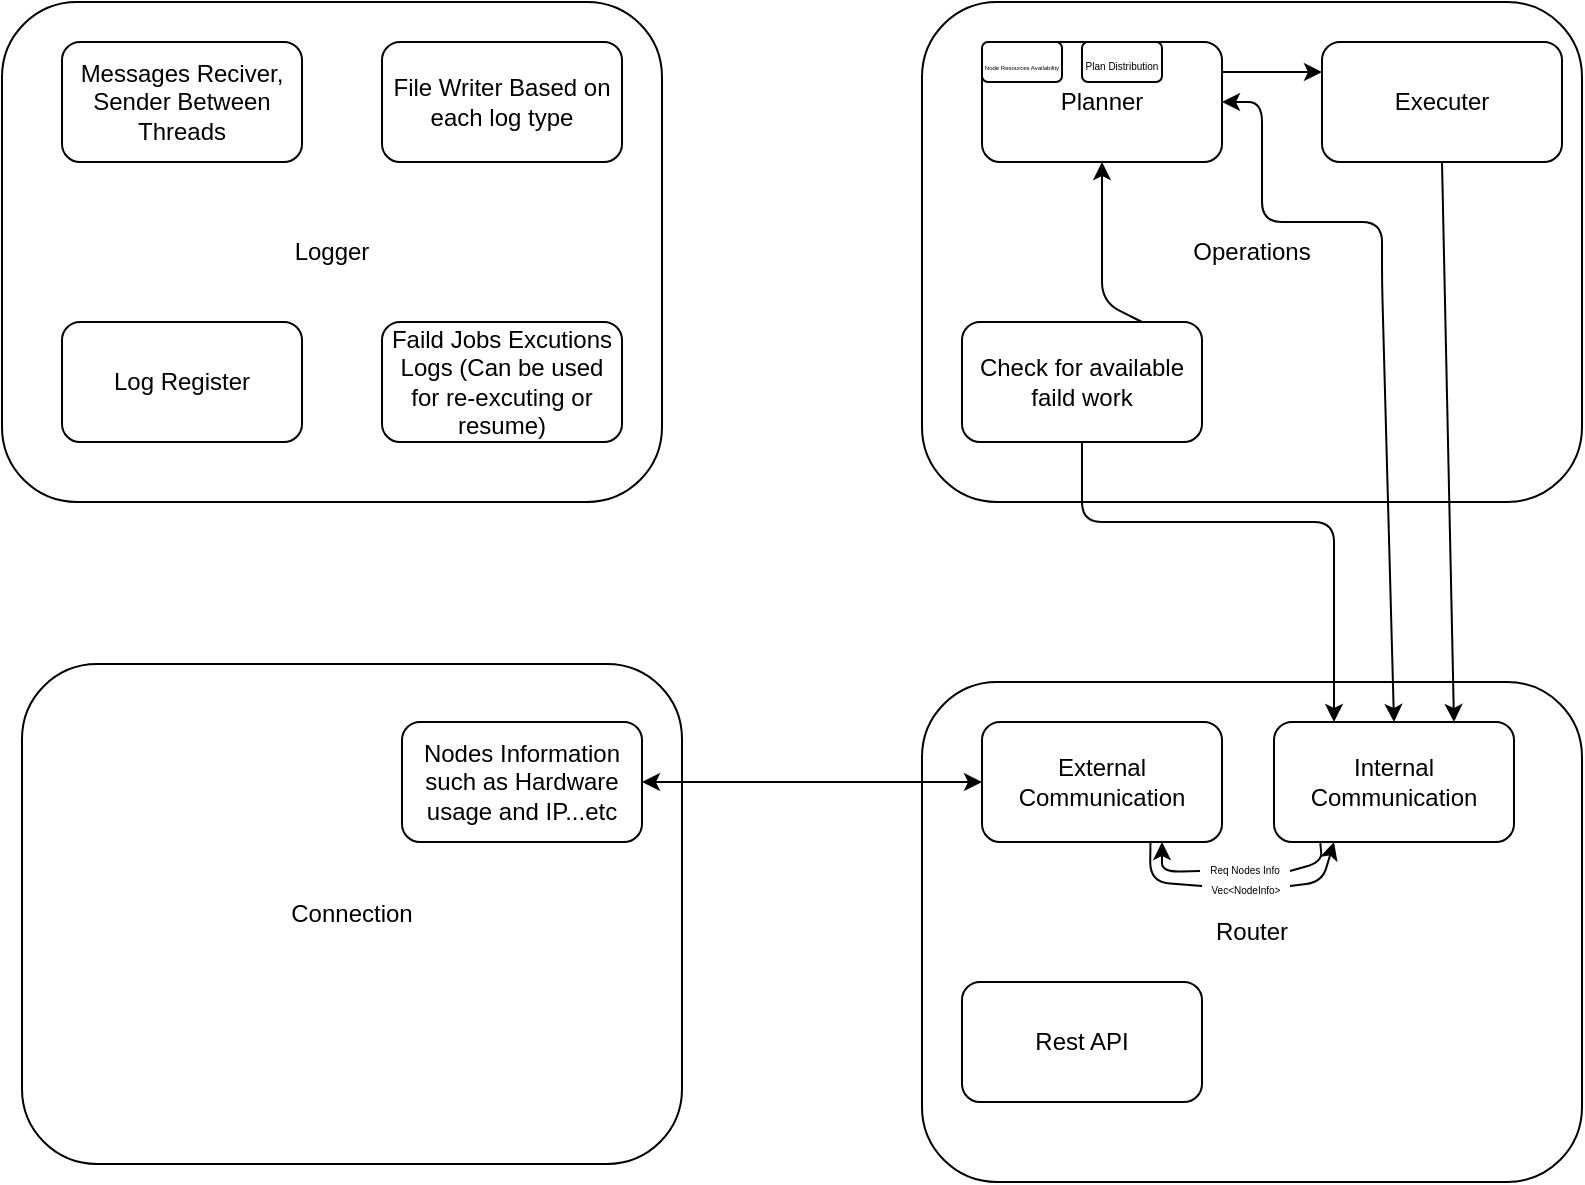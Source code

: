 <mxfile>
    <diagram id="m1WfhLTqZONC-ctuwcx7" name="Node-Objects">
        <mxGraphModel dx="827" dy="630" grid="1" gridSize="10" guides="1" tooltips="1" connect="1" arrows="1" fold="1" page="1" pageScale="1" pageWidth="850" pageHeight="1100" math="0" shadow="0">
            <root>
                <mxCell id="0"/>
                <mxCell id="1" parent="0"/>
                <mxCell id="cFG0UnMCOlfxXV0laVIx-5" value="Logger" style="rounded=1;whiteSpace=wrap;html=1;" parent="1" vertex="1">
                    <mxGeometry x="50" y="20" width="330" height="250" as="geometry"/>
                </mxCell>
                <mxCell id="cFG0UnMCOlfxXV0laVIx-6" value="Messages Reciver, Sender Between Threads" style="rounded=1;whiteSpace=wrap;html=1;" parent="1" vertex="1">
                    <mxGeometry x="80" y="40" width="120" height="60" as="geometry"/>
                </mxCell>
                <mxCell id="cFG0UnMCOlfxXV0laVIx-7" value="File Writer Based on each log type" style="rounded=1;whiteSpace=wrap;html=1;" parent="1" vertex="1">
                    <mxGeometry x="240" y="40" width="120" height="60" as="geometry"/>
                </mxCell>
                <mxCell id="cFG0UnMCOlfxXV0laVIx-8" value="Log Register" style="rounded=1;whiteSpace=wrap;html=1;" parent="1" vertex="1">
                    <mxGeometry x="80" y="180" width="120" height="60" as="geometry"/>
                </mxCell>
                <mxCell id="cFG0UnMCOlfxXV0laVIx-9" value="Operations" style="rounded=1;whiteSpace=wrap;html=1;" parent="1" vertex="1">
                    <mxGeometry x="510" y="20" width="330" height="250" as="geometry"/>
                </mxCell>
                <mxCell id="cFG0UnMCOlfxXV0laVIx-10" value="Router" style="rounded=1;whiteSpace=wrap;html=1;" parent="1" vertex="1">
                    <mxGeometry x="510" y="360" width="330" height="250" as="geometry"/>
                </mxCell>
                <mxCell id="cFG0UnMCOlfxXV0laVIx-11" value="Connection" style="rounded=1;whiteSpace=wrap;html=1;" parent="1" vertex="1">
                    <mxGeometry x="60" y="351" width="330" height="250" as="geometry"/>
                </mxCell>
                <mxCell id="cFG0UnMCOlfxXV0laVIx-12" value="Planner" style="rounded=1;whiteSpace=wrap;html=1;" parent="1" vertex="1">
                    <mxGeometry x="540" y="40" width="120" height="60" as="geometry"/>
                </mxCell>
                <mxCell id="cFG0UnMCOlfxXV0laVIx-13" value="&lt;font style=&quot;font-size: 3px;&quot;&gt;Node Resources Availability&lt;/font&gt;" style="rounded=1;whiteSpace=wrap;html=1;align=center;" parent="1" vertex="1">
                    <mxGeometry x="540" y="40" width="40" height="20" as="geometry"/>
                </mxCell>
                <mxCell id="cFG0UnMCOlfxXV0laVIx-14" value="&lt;font style=&quot;font-size: 5px;&quot;&gt;Plan Distribution&lt;/font&gt;" style="rounded=1;whiteSpace=wrap;html=1;align=center;" parent="1" vertex="1">
                    <mxGeometry x="590" y="40" width="40" height="20" as="geometry"/>
                </mxCell>
                <mxCell id="cFG0UnMCOlfxXV0laVIx-15" value="Executer" style="rounded=1;whiteSpace=wrap;html=1;" parent="1" vertex="1">
                    <mxGeometry x="710" y="40" width="120" height="60" as="geometry"/>
                </mxCell>
                <mxCell id="cFG0UnMCOlfxXV0laVIx-16" value="External Communication" style="rounded=1;whiteSpace=wrap;html=1;" parent="1" vertex="1">
                    <mxGeometry x="540" y="380" width="120" height="60" as="geometry"/>
                </mxCell>
                <mxCell id="cFG0UnMCOlfxXV0laVIx-17" value="Check for available faild work" style="rounded=1;whiteSpace=wrap;html=1;" parent="1" vertex="1">
                    <mxGeometry x="530" y="180" width="120" height="60" as="geometry"/>
                </mxCell>
                <mxCell id="cFG0UnMCOlfxXV0laVIx-18" value="Rest API" style="rounded=1;whiteSpace=wrap;html=1;" parent="1" vertex="1">
                    <mxGeometry x="530" y="510" width="120" height="60" as="geometry"/>
                </mxCell>
                <mxCell id="2CrzpqeXmywPTOVU9AA0-3" value="" style="endArrow=classic;startArrow=classic;html=1;entryX=1;entryY=0.5;entryDx=0;entryDy=0;exitX=0.5;exitY=0;exitDx=0;exitDy=0;" parent="1" source="2CrzpqeXmywPTOVU9AA0-12" target="cFG0UnMCOlfxXV0laVIx-12" edge="1">
                    <mxGeometry width="50" height="50" relative="1" as="geometry">
                        <mxPoint x="740" y="180" as="sourcePoint"/>
                        <mxPoint x="570" y="280" as="targetPoint"/>
                        <Array as="points">
                            <mxPoint x="740" y="160"/>
                            <mxPoint x="740" y="130"/>
                            <mxPoint x="680" y="130"/>
                            <mxPoint x="680" y="70"/>
                        </Array>
                    </mxGeometry>
                </mxCell>
                <mxCell id="2CrzpqeXmywPTOVU9AA0-4" value="" style="endArrow=classic;html=1;exitX=1;exitY=0.25;exitDx=0;exitDy=0;entryX=0;entryY=0.25;entryDx=0;entryDy=0;" parent="1" source="cFG0UnMCOlfxXV0laVIx-12" target="cFG0UnMCOlfxXV0laVIx-15" edge="1">
                    <mxGeometry width="50" height="50" relative="1" as="geometry">
                        <mxPoint x="570" y="170" as="sourcePoint"/>
                        <mxPoint x="620" y="120" as="targetPoint"/>
                    </mxGeometry>
                </mxCell>
                <mxCell id="2CrzpqeXmywPTOVU9AA0-5" value="" style="endArrow=classic;html=1;exitX=0.5;exitY=1;exitDx=0;exitDy=0;entryX=0.75;entryY=0;entryDx=0;entryDy=0;" parent="1" source="cFG0UnMCOlfxXV0laVIx-15" target="2CrzpqeXmywPTOVU9AA0-12" edge="1">
                    <mxGeometry width="50" height="50" relative="1" as="geometry">
                        <mxPoint x="710" y="170" as="sourcePoint"/>
                        <mxPoint x="770" y="180" as="targetPoint"/>
                    </mxGeometry>
                </mxCell>
                <mxCell id="2CrzpqeXmywPTOVU9AA0-6" value="" style="endArrow=classic;html=1;exitX=0.5;exitY=1;exitDx=0;exitDy=0;entryX=0.25;entryY=0;entryDx=0;entryDy=0;" parent="1" source="cFG0UnMCOlfxXV0laVIx-17" target="2CrzpqeXmywPTOVU9AA0-12" edge="1">
                    <mxGeometry width="50" height="50" relative="1" as="geometry">
                        <mxPoint x="600" y="340" as="sourcePoint"/>
                        <mxPoint x="680" y="210" as="targetPoint"/>
                        <Array as="points">
                            <mxPoint x="590" y="280"/>
                            <mxPoint x="716" y="280"/>
                        </Array>
                    </mxGeometry>
                </mxCell>
                <mxCell id="2CrzpqeXmywPTOVU9AA0-7" value="" style="endArrow=classic;html=1;exitX=0.75;exitY=0;exitDx=0;exitDy=0;entryX=0.5;entryY=1;entryDx=0;entryDy=0;" parent="1" source="cFG0UnMCOlfxXV0laVIx-17" target="cFG0UnMCOlfxXV0laVIx-12" edge="1">
                    <mxGeometry width="50" height="50" relative="1" as="geometry">
                        <mxPoint x="590" y="170" as="sourcePoint"/>
                        <mxPoint x="640" y="120" as="targetPoint"/>
                        <Array as="points">
                            <mxPoint x="600" y="170"/>
                        </Array>
                    </mxGeometry>
                </mxCell>
                <mxCell id="2CrzpqeXmywPTOVU9AA0-9" value="Nodes Information such as Hardware usage and IP...etc" style="rounded=1;whiteSpace=wrap;html=1;" parent="1" vertex="1">
                    <mxGeometry x="250" y="380" width="120" height="60" as="geometry"/>
                </mxCell>
                <mxCell id="2CrzpqeXmywPTOVU9AA0-11" value="" style="endArrow=classic;startArrow=classic;html=1;entryX=0;entryY=0.5;entryDx=0;entryDy=0;" parent="1" source="2CrzpqeXmywPTOVU9AA0-9" target="cFG0UnMCOlfxXV0laVIx-16" edge="1">
                    <mxGeometry width="50" height="50" relative="1" as="geometry">
                        <mxPoint x="420" y="440" as="sourcePoint"/>
                        <mxPoint x="470" y="390" as="targetPoint"/>
                    </mxGeometry>
                </mxCell>
                <mxCell id="2CrzpqeXmywPTOVU9AA0-12" value="Internal Communication" style="rounded=1;whiteSpace=wrap;html=1;" parent="1" vertex="1">
                    <mxGeometry x="686" y="380" width="120" height="60" as="geometry"/>
                </mxCell>
                <mxCell id="2CrzpqeXmywPTOVU9AA0-13" value="Faild Jobs Excutions Logs (Can be used for re-excuting or resume)" style="rounded=1;whiteSpace=wrap;html=1;" parent="1" vertex="1">
                    <mxGeometry x="240" y="180" width="120" height="60" as="geometry"/>
                </mxCell>
                <mxCell id="OownIEfv5VYJrZIukQ33-1" value="" style="endArrow=classic;html=1;exitX=0;exitY=0.75;exitDx=0;exitDy=0;entryX=0.75;entryY=1;entryDx=0;entryDy=0;strokeWidth=1;" parent="1" source="OownIEfv5VYJrZIukQ33-5" target="cFG0UnMCOlfxXV0laVIx-16" edge="1">
                    <mxGeometry width="50" height="50" relative="1" as="geometry">
                        <mxPoint x="710" y="500" as="sourcePoint"/>
                        <mxPoint x="760" y="450" as="targetPoint"/>
                        <Array as="points">
                            <mxPoint x="630" y="455"/>
                        </Array>
                    </mxGeometry>
                </mxCell>
                <mxCell id="OownIEfv5VYJrZIukQ33-5" value="&lt;font style=&quot;font-size: 5px;&quot;&gt;Req Nodes Info&lt;/font&gt;" style="text;html=1;align=center;verticalAlign=middle;whiteSpace=wrap;rounded=0;" parent="1" vertex="1">
                    <mxGeometry x="649" y="447" width="45" height="10" as="geometry"/>
                </mxCell>
                <mxCell id="OownIEfv5VYJrZIukQ33-6" value="" style="endArrow=none;html=1;exitX=1;exitY=0.75;exitDx=0;exitDy=0;entryX=0.193;entryY=1.01;entryDx=0;entryDy=0;entryPerimeter=0;" parent="1" source="OownIEfv5VYJrZIukQ33-5" target="2CrzpqeXmywPTOVU9AA0-12" edge="1">
                    <mxGeometry width="50" height="50" relative="1" as="geometry">
                        <mxPoint x="720" y="500" as="sourcePoint"/>
                        <mxPoint x="770" y="450" as="targetPoint"/>
                        <Array as="points">
                            <mxPoint x="710" y="450"/>
                        </Array>
                    </mxGeometry>
                </mxCell>
                <mxCell id="OownIEfv5VYJrZIukQ33-9" value="&lt;font style=&quot;font-size: 5px;&quot;&gt;Vec&amp;lt;NodeInfo&amp;gt;&lt;/font&gt;" style="text;html=1;align=center;verticalAlign=middle;whiteSpace=wrap;rounded=0;" parent="1" vertex="1">
                    <mxGeometry x="650" y="457" width="44" height="10" as="geometry"/>
                </mxCell>
                <mxCell id="OownIEfv5VYJrZIukQ33-10" value="" style="endArrow=classic;html=1;exitX=1;exitY=0.5;exitDx=0;exitDy=0;entryX=0.25;entryY=1;entryDx=0;entryDy=0;" parent="1" source="OownIEfv5VYJrZIukQ33-9" target="2CrzpqeXmywPTOVU9AA0-12" edge="1">
                    <mxGeometry width="50" height="50" relative="1" as="geometry">
                        <mxPoint x="630" y="490" as="sourcePoint"/>
                        <mxPoint x="680" y="440" as="targetPoint"/>
                        <Array as="points">
                            <mxPoint x="710" y="460"/>
                        </Array>
                    </mxGeometry>
                </mxCell>
                <mxCell id="OownIEfv5VYJrZIukQ33-11" value="" style="endArrow=none;html=1;entryX=0;entryY=0.5;entryDx=0;entryDy=0;exitX=0.702;exitY=0.994;exitDx=0;exitDy=0;exitPerimeter=0;" parent="1" source="cFG0UnMCOlfxXV0laVIx-16" target="OownIEfv5VYJrZIukQ33-9" edge="1">
                    <mxGeometry width="50" height="50" relative="1" as="geometry">
                        <mxPoint x="610" y="490" as="sourcePoint"/>
                        <mxPoint x="660" y="440" as="targetPoint"/>
                        <Array as="points">
                            <mxPoint x="624" y="460"/>
                        </Array>
                    </mxGeometry>
                </mxCell>
            </root>
        </mxGraphModel>
    </diagram>
    <diagram id="ysebhQtCt1oK0ym0XkoU" name="Nodes-Structure">
        <mxGraphModel dx="1378" dy="1050" grid="1" gridSize="10" guides="1" tooltips="1" connect="1" arrows="1" fold="1" page="1" pageScale="1" pageWidth="850" pageHeight="1100" math="0" shadow="0">
            <root>
                <mxCell id="0"/>
                <mxCell id="1" parent="0"/>
                <mxCell id="3" value="Node" style="ellipse;whiteSpace=wrap;html=1;aspect=fixed;" parent="1" vertex="1">
                    <mxGeometry x="50" y="41" width="340" height="340" as="geometry"/>
                </mxCell>
                <mxCell id="4" value="Node" style="ellipse;whiteSpace=wrap;html=1;aspect=fixed;" parent="1" vertex="1">
                    <mxGeometry x="570" y="40" width="340" height="340" as="geometry"/>
                </mxCell>
                <mxCell id="13" style="edgeStyle=none;html=1;entryX=0;entryY=0;entryDx=0;entryDy=0;" parent="1" source="6" target="4" edge="1">
                    <mxGeometry relative="1" as="geometry"/>
                </mxCell>
                <mxCell id="14" style="edgeStyle=none;html=1;entryX=1;entryY=0;entryDx=0;entryDy=0;" parent="1" source="6" target="3" edge="1">
                    <mxGeometry relative="1" as="geometry"/>
                </mxCell>
                <mxCell id="6" value="Operations" style="text;html=1;align=center;verticalAlign=middle;whiteSpace=wrap;rounded=0;" parent="1" vertex="1">
                    <mxGeometry x="410" y="75" width="110" height="30" as="geometry"/>
                </mxCell>
                <mxCell id="15" style="edgeStyle=none;html=1;exitX=0;exitY=0.5;exitDx=0;exitDy=0;entryX=1;entryY=0.5;entryDx=0;entryDy=0;" parent="1" source="10" target="3" edge="1">
                    <mxGeometry relative="1" as="geometry"/>
                </mxCell>
                <mxCell id="17" value="" style="edgeStyle=none;html=1;" parent="1" source="10" target="4" edge="1">
                    <mxGeometry relative="1" as="geometry"/>
                </mxCell>
                <mxCell id="10" value="Hardware Information" style="text;html=1;align=center;verticalAlign=middle;whiteSpace=wrap;rounded=0;" parent="1" vertex="1">
                    <mxGeometry x="410" y="195" width="130" height="30" as="geometry"/>
                </mxCell>
                <mxCell id="24" style="edgeStyle=none;html=1;exitX=0;exitY=0.5;exitDx=0;exitDy=0;entryX=0.983;entryY=0.387;entryDx=0;entryDy=0;entryPerimeter=0;" parent="1" source="18" target="3" edge="1">
                    <mxGeometry relative="1" as="geometry"/>
                </mxCell>
                <mxCell id="18" value="Health Check" style="text;html=1;align=center;verticalAlign=middle;whiteSpace=wrap;rounded=0;" parent="1" vertex="1">
                    <mxGeometry x="420" y="158" width="120" height="30" as="geometry"/>
                </mxCell>
                <mxCell id="25" style="edgeStyle=none;html=1;exitX=1;exitY=0.5;exitDx=0;exitDy=0;entryX=0.015;entryY=0.39;entryDx=0;entryDy=0;entryPerimeter=0;" parent="1" source="18" target="4" edge="1">
                    <mxGeometry relative="1" as="geometry"/>
                </mxCell>
                <mxCell id="26" value="User Request" style="shape=parallelogram;perimeter=parallelogramPerimeter;whiteSpace=wrap;html=1;fixedSize=1;" vertex="1" parent="1">
                    <mxGeometry x="340" y="480" width="120" height="60" as="geometry"/>
                </mxCell>
                <mxCell id="27" value="" style="endArrow=classic;html=1;exitX=0.5;exitY=0;exitDx=0;exitDy=0;entryX=0.5;entryY=1;entryDx=0;entryDy=0;" edge="1" parent="1" source="26" target="3">
                    <mxGeometry width="50" height="50" relative="1" as="geometry">
                        <mxPoint x="410" y="489" as="sourcePoint"/>
                        <mxPoint x="230" y="390" as="targetPoint"/>
                        <Array as="points">
                            <mxPoint x="400" y="460"/>
                            <mxPoint x="230" y="449"/>
                        </Array>
                    </mxGeometry>
                </mxCell>
            </root>
        </mxGraphModel>
    </diagram>
</mxfile>